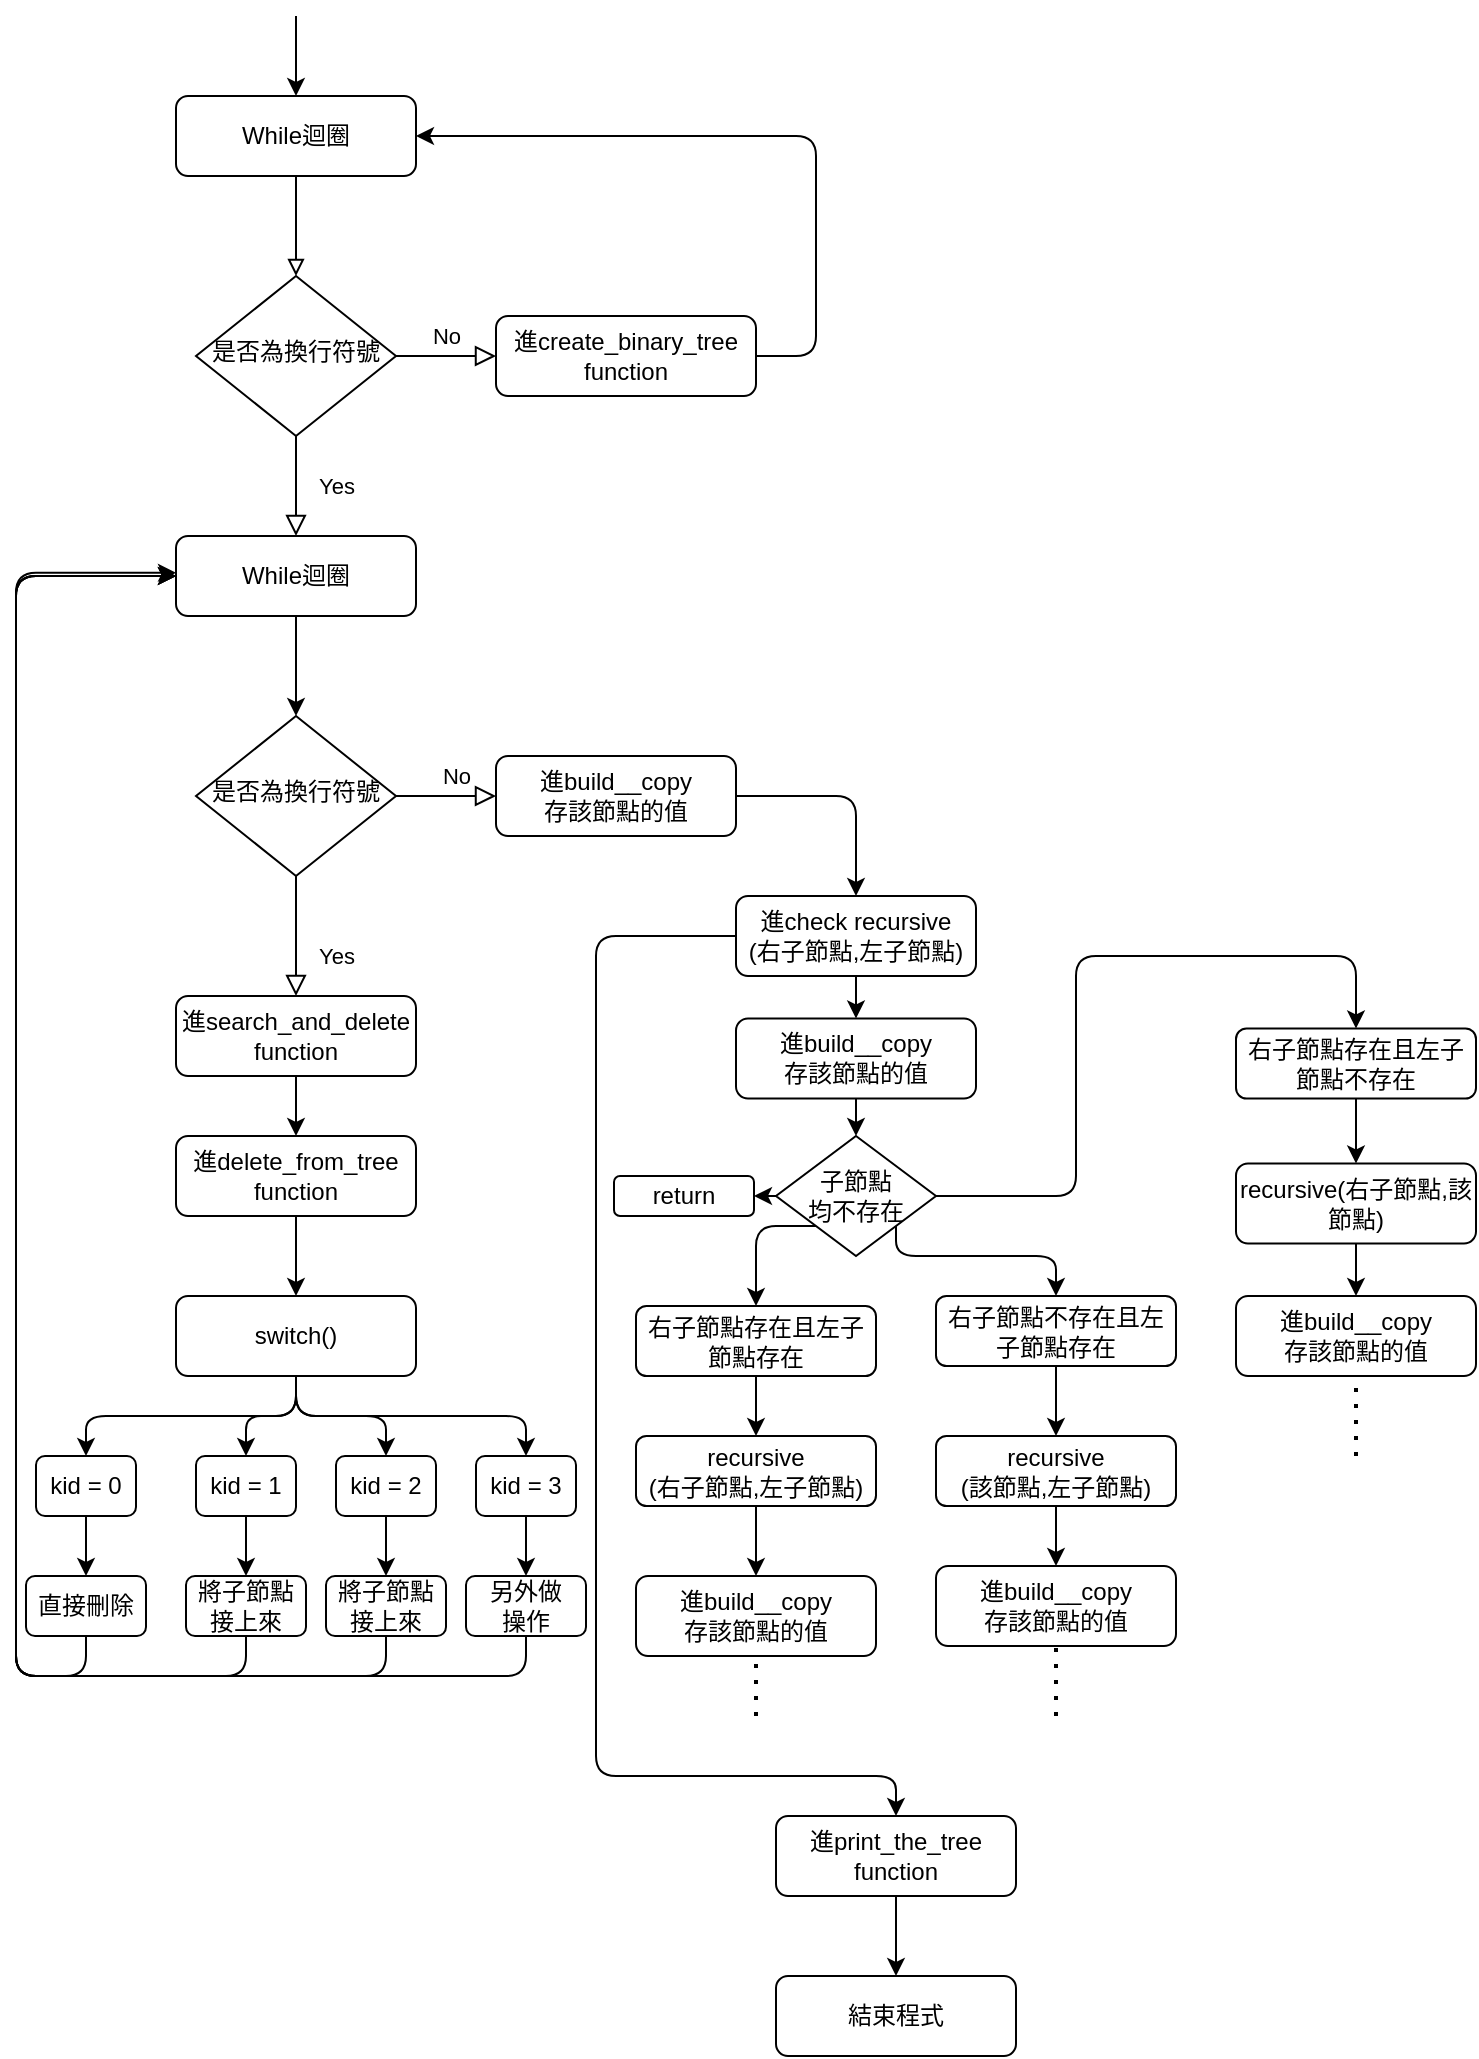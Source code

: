<mxfile version="13.9.2" type="github">
  <diagram id="C5RBs43oDa-KdzZeNtuy" name="Page-1">
    <mxGraphModel dx="865" dy="491" grid="1" gridSize="10" guides="1" tooltips="1" connect="1" arrows="1" fold="1" page="1" pageScale="1" pageWidth="827" pageHeight="1169" math="0" shadow="0">
      <root>
        <mxCell id="WIyWlLk6GJQsqaUBKTNV-0" />
        <mxCell id="WIyWlLk6GJQsqaUBKTNV-1" parent="WIyWlLk6GJQsqaUBKTNV-0" />
        <mxCell id="WIyWlLk6GJQsqaUBKTNV-2" value="" style="rounded=0;html=1;jettySize=auto;orthogonalLoop=1;fontSize=11;endArrow=block;endFill=0;strokeWidth=1;shadow=0;labelBackgroundColor=none;edgeStyle=orthogonalEdgeStyle;" parent="WIyWlLk6GJQsqaUBKTNV-1" source="WIyWlLk6GJQsqaUBKTNV-3" target="WIyWlLk6GJQsqaUBKTNV-6" edge="1">
          <mxGeometry relative="1" as="geometry" />
        </mxCell>
        <mxCell id="WIyWlLk6GJQsqaUBKTNV-3" value="While迴圈" style="rounded=1;whiteSpace=wrap;html=1;fontSize=12;glass=0;strokeWidth=1;shadow=0;" parent="WIyWlLk6GJQsqaUBKTNV-1" vertex="1">
          <mxGeometry x="160" y="80" width="120" height="40" as="geometry" />
        </mxCell>
        <mxCell id="WIyWlLk6GJQsqaUBKTNV-4" value="Yes" style="rounded=0;html=1;jettySize=auto;orthogonalLoop=1;fontSize=11;endArrow=block;endFill=0;endSize=8;strokeWidth=1;shadow=0;labelBackgroundColor=none;edgeStyle=orthogonalEdgeStyle;entryX=0.5;entryY=0;entryDx=0;entryDy=0;" parent="WIyWlLk6GJQsqaUBKTNV-1" source="WIyWlLk6GJQsqaUBKTNV-6" target="262I5HSIsYfROrMzhPJq-1" edge="1">
          <mxGeometry y="20" relative="1" as="geometry">
            <mxPoint as="offset" />
          </mxGeometry>
        </mxCell>
        <mxCell id="WIyWlLk6GJQsqaUBKTNV-5" value="No" style="edgeStyle=orthogonalEdgeStyle;rounded=0;html=1;jettySize=auto;orthogonalLoop=1;fontSize=11;endArrow=block;endFill=0;endSize=8;strokeWidth=1;shadow=0;labelBackgroundColor=none;" parent="WIyWlLk6GJQsqaUBKTNV-1" source="WIyWlLk6GJQsqaUBKTNV-6" target="WIyWlLk6GJQsqaUBKTNV-7" edge="1">
          <mxGeometry y="10" relative="1" as="geometry">
            <mxPoint as="offset" />
          </mxGeometry>
        </mxCell>
        <mxCell id="WIyWlLk6GJQsqaUBKTNV-6" value="是否為換行符號&lt;font size=&quot;1&quot;&gt;&lt;br&gt;&lt;/font&gt;" style="rhombus;whiteSpace=wrap;html=1;shadow=0;fontFamily=Helvetica;fontSize=12;align=center;strokeWidth=1;spacing=6;spacingTop=-4;" parent="WIyWlLk6GJQsqaUBKTNV-1" vertex="1">
          <mxGeometry x="170" y="170" width="100" height="80" as="geometry" />
        </mxCell>
        <mxCell id="262I5HSIsYfROrMzhPJq-4" style="edgeStyle=orthogonalEdgeStyle;rounded=1;orthogonalLoop=1;jettySize=auto;html=1;entryX=1;entryY=0.5;entryDx=0;entryDy=0;" edge="1" parent="WIyWlLk6GJQsqaUBKTNV-1" source="WIyWlLk6GJQsqaUBKTNV-7" target="WIyWlLk6GJQsqaUBKTNV-3">
          <mxGeometry relative="1" as="geometry">
            <mxPoint x="480" y="150" as="targetPoint" />
            <Array as="points">
              <mxPoint x="480" y="210" />
              <mxPoint x="480" y="100" />
            </Array>
          </mxGeometry>
        </mxCell>
        <mxCell id="WIyWlLk6GJQsqaUBKTNV-7" value="進create_binary_tree&lt;br&gt;function" style="rounded=1;whiteSpace=wrap;html=1;fontSize=12;glass=0;strokeWidth=1;shadow=0;" parent="WIyWlLk6GJQsqaUBKTNV-1" vertex="1">
          <mxGeometry x="320" y="190" width="130" height="40" as="geometry" />
        </mxCell>
        <mxCell id="WIyWlLk6GJQsqaUBKTNV-8" value="No" style="rounded=0;html=1;jettySize=auto;orthogonalLoop=1;fontSize=11;endArrow=block;endFill=0;endSize=8;strokeWidth=1;shadow=0;labelBackgroundColor=none;edgeStyle=orthogonalEdgeStyle;" parent="WIyWlLk6GJQsqaUBKTNV-1" source="WIyWlLk6GJQsqaUBKTNV-10" target="WIyWlLk6GJQsqaUBKTNV-11" edge="1">
          <mxGeometry x="0.2" y="10" relative="1" as="geometry">
            <mxPoint as="offset" />
          </mxGeometry>
        </mxCell>
        <mxCell id="WIyWlLk6GJQsqaUBKTNV-10" value="是否為換行符號" style="rhombus;whiteSpace=wrap;html=1;shadow=0;fontFamily=Helvetica;fontSize=12;align=center;strokeWidth=1;spacing=6;spacingTop=-4;" parent="WIyWlLk6GJQsqaUBKTNV-1" vertex="1">
          <mxGeometry x="170" y="390" width="100" height="80" as="geometry" />
        </mxCell>
        <mxCell id="262I5HSIsYfROrMzhPJq-37" style="edgeStyle=orthogonalEdgeStyle;rounded=1;orthogonalLoop=1;jettySize=auto;html=1;exitX=1;exitY=0.5;exitDx=0;exitDy=0;entryX=0.5;entryY=0;entryDx=0;entryDy=0;" edge="1" parent="WIyWlLk6GJQsqaUBKTNV-1" source="WIyWlLk6GJQsqaUBKTNV-11" target="262I5HSIsYfROrMzhPJq-36">
          <mxGeometry relative="1" as="geometry">
            <Array as="points">
              <mxPoint x="500" y="430" />
            </Array>
          </mxGeometry>
        </mxCell>
        <mxCell id="WIyWlLk6GJQsqaUBKTNV-11" value="進build__copy&lt;br&gt;存該節點的值" style="rounded=1;whiteSpace=wrap;html=1;fontSize=12;glass=0;strokeWidth=1;shadow=0;" parent="WIyWlLk6GJQsqaUBKTNV-1" vertex="1">
          <mxGeometry x="320" y="410" width="120" height="40" as="geometry" />
        </mxCell>
        <mxCell id="262I5HSIsYfROrMzhPJq-3" style="edgeStyle=orthogonalEdgeStyle;rounded=1;orthogonalLoop=1;jettySize=auto;html=1;exitX=0.5;exitY=1;exitDx=0;exitDy=0;" edge="1" parent="WIyWlLk6GJQsqaUBKTNV-1" source="262I5HSIsYfROrMzhPJq-1" target="WIyWlLk6GJQsqaUBKTNV-10">
          <mxGeometry relative="1" as="geometry" />
        </mxCell>
        <mxCell id="262I5HSIsYfROrMzhPJq-1" value="While迴圈" style="rounded=1;whiteSpace=wrap;html=1;fontSize=12;glass=0;strokeWidth=1;shadow=0;" vertex="1" parent="WIyWlLk6GJQsqaUBKTNV-1">
          <mxGeometry x="160" y="300" width="120" height="40" as="geometry" />
        </mxCell>
        <mxCell id="262I5HSIsYfROrMzhPJq-5" value="Yes" style="edgeStyle=orthogonalEdgeStyle;rounded=0;html=1;jettySize=auto;orthogonalLoop=1;fontSize=11;endArrow=block;endFill=0;endSize=8;strokeWidth=1;shadow=0;labelBackgroundColor=none;" edge="1" parent="WIyWlLk6GJQsqaUBKTNV-1">
          <mxGeometry x="0.333" y="20" relative="1" as="geometry">
            <mxPoint as="offset" />
            <mxPoint x="220" y="470" as="sourcePoint" />
            <mxPoint x="220" y="530" as="targetPoint" />
          </mxGeometry>
        </mxCell>
        <mxCell id="262I5HSIsYfROrMzhPJq-8" style="edgeStyle=orthogonalEdgeStyle;rounded=1;orthogonalLoop=1;jettySize=auto;html=1;exitX=0.5;exitY=1;exitDx=0;exitDy=0;" edge="1" parent="WIyWlLk6GJQsqaUBKTNV-1" source="262I5HSIsYfROrMzhPJq-6" target="262I5HSIsYfROrMzhPJq-7">
          <mxGeometry relative="1" as="geometry" />
        </mxCell>
        <mxCell id="262I5HSIsYfROrMzhPJq-6" value="進search_and_delete&lt;br&gt;function" style="rounded=1;whiteSpace=wrap;html=1;fontSize=12;glass=0;strokeWidth=1;shadow=0;" vertex="1" parent="WIyWlLk6GJQsqaUBKTNV-1">
          <mxGeometry x="160" y="530" width="120" height="40" as="geometry" />
        </mxCell>
        <mxCell id="262I5HSIsYfROrMzhPJq-16" style="edgeStyle=orthogonalEdgeStyle;rounded=1;orthogonalLoop=1;jettySize=auto;html=1;exitX=0.5;exitY=1;exitDx=0;exitDy=0;entryX=0.5;entryY=0;entryDx=0;entryDy=0;" edge="1" parent="WIyWlLk6GJQsqaUBKTNV-1" source="262I5HSIsYfROrMzhPJq-7" target="262I5HSIsYfROrMzhPJq-9">
          <mxGeometry relative="1" as="geometry" />
        </mxCell>
        <mxCell id="262I5HSIsYfROrMzhPJq-7" value="進delete_from_tree&lt;br&gt;function" style="rounded=1;whiteSpace=wrap;html=1;fontSize=12;glass=0;strokeWidth=1;shadow=0;" vertex="1" parent="WIyWlLk6GJQsqaUBKTNV-1">
          <mxGeometry x="160" y="600" width="120" height="40" as="geometry" />
        </mxCell>
        <mxCell id="262I5HSIsYfROrMzhPJq-17" style="edgeStyle=orthogonalEdgeStyle;rounded=1;orthogonalLoop=1;jettySize=auto;html=1;exitX=0.5;exitY=1;exitDx=0;exitDy=0;entryX=0.5;entryY=0;entryDx=0;entryDy=0;" edge="1" parent="WIyWlLk6GJQsqaUBKTNV-1" source="262I5HSIsYfROrMzhPJq-9" target="262I5HSIsYfROrMzhPJq-10">
          <mxGeometry relative="1" as="geometry">
            <Array as="points">
              <mxPoint x="220" y="740" />
              <mxPoint x="115" y="740" />
            </Array>
          </mxGeometry>
        </mxCell>
        <mxCell id="262I5HSIsYfROrMzhPJq-18" style="edgeStyle=orthogonalEdgeStyle;rounded=1;orthogonalLoop=1;jettySize=auto;html=1;exitX=0.5;exitY=1;exitDx=0;exitDy=0;entryX=0.5;entryY=0;entryDx=0;entryDy=0;" edge="1" parent="WIyWlLk6GJQsqaUBKTNV-1" source="262I5HSIsYfROrMzhPJq-9" target="262I5HSIsYfROrMzhPJq-13">
          <mxGeometry relative="1" as="geometry" />
        </mxCell>
        <mxCell id="262I5HSIsYfROrMzhPJq-19" style="edgeStyle=orthogonalEdgeStyle;rounded=1;orthogonalLoop=1;jettySize=auto;html=1;exitX=0.5;exitY=1;exitDx=0;exitDy=0;entryX=0.5;entryY=0;entryDx=0;entryDy=0;" edge="1" parent="WIyWlLk6GJQsqaUBKTNV-1" source="262I5HSIsYfROrMzhPJq-9" target="262I5HSIsYfROrMzhPJq-12">
          <mxGeometry relative="1" as="geometry" />
        </mxCell>
        <mxCell id="262I5HSIsYfROrMzhPJq-20" style="edgeStyle=orthogonalEdgeStyle;rounded=1;orthogonalLoop=1;jettySize=auto;html=1;exitX=0.5;exitY=1;exitDx=0;exitDy=0;entryX=0.5;entryY=0;entryDx=0;entryDy=0;" edge="1" parent="WIyWlLk6GJQsqaUBKTNV-1" source="262I5HSIsYfROrMzhPJq-9" target="262I5HSIsYfROrMzhPJq-14">
          <mxGeometry relative="1" as="geometry" />
        </mxCell>
        <mxCell id="262I5HSIsYfROrMzhPJq-9" value="switch()" style="rounded=1;whiteSpace=wrap;html=1;fontSize=12;glass=0;strokeWidth=1;shadow=0;" vertex="1" parent="WIyWlLk6GJQsqaUBKTNV-1">
          <mxGeometry x="160" y="680" width="120" height="40" as="geometry" />
        </mxCell>
        <mxCell id="262I5HSIsYfROrMzhPJq-21" style="edgeStyle=orthogonalEdgeStyle;rounded=1;orthogonalLoop=1;jettySize=auto;html=1;exitX=0.5;exitY=1;exitDx=0;exitDy=0;" edge="1" parent="WIyWlLk6GJQsqaUBKTNV-1" source="262I5HSIsYfROrMzhPJq-10">
          <mxGeometry relative="1" as="geometry">
            <mxPoint x="115" y="820" as="targetPoint" />
          </mxGeometry>
        </mxCell>
        <mxCell id="262I5HSIsYfROrMzhPJq-10" value="kid = 0" style="rounded=1;whiteSpace=wrap;html=1;fontSize=12;glass=0;strokeWidth=1;shadow=0;" vertex="1" parent="WIyWlLk6GJQsqaUBKTNV-1">
          <mxGeometry x="90" y="760" width="50" height="30" as="geometry" />
        </mxCell>
        <mxCell id="262I5HSIsYfROrMzhPJq-29" style="edgeStyle=orthogonalEdgeStyle;rounded=1;orthogonalLoop=1;jettySize=auto;html=1;exitX=0.5;exitY=1;exitDx=0;exitDy=0;entryX=0.5;entryY=0;entryDx=0;entryDy=0;" edge="1" parent="WIyWlLk6GJQsqaUBKTNV-1" source="262I5HSIsYfROrMzhPJq-12" target="262I5HSIsYfROrMzhPJq-26">
          <mxGeometry relative="1" as="geometry" />
        </mxCell>
        <mxCell id="262I5HSIsYfROrMzhPJq-12" value="kid = 3" style="rounded=1;whiteSpace=wrap;html=1;fontSize=12;glass=0;strokeWidth=1;shadow=0;" vertex="1" parent="WIyWlLk6GJQsqaUBKTNV-1">
          <mxGeometry x="310" y="760" width="50" height="30" as="geometry" />
        </mxCell>
        <mxCell id="262I5HSIsYfROrMzhPJq-27" style="edgeStyle=orthogonalEdgeStyle;rounded=1;orthogonalLoop=1;jettySize=auto;html=1;exitX=0.5;exitY=1;exitDx=0;exitDy=0;entryX=0.5;entryY=0;entryDx=0;entryDy=0;" edge="1" parent="WIyWlLk6GJQsqaUBKTNV-1" source="262I5HSIsYfROrMzhPJq-13" target="262I5HSIsYfROrMzhPJq-24">
          <mxGeometry relative="1" as="geometry" />
        </mxCell>
        <mxCell id="262I5HSIsYfROrMzhPJq-13" value="kid = 1" style="rounded=1;whiteSpace=wrap;html=1;fontSize=12;glass=0;strokeWidth=1;shadow=0;" vertex="1" parent="WIyWlLk6GJQsqaUBKTNV-1">
          <mxGeometry x="170" y="760" width="50" height="30" as="geometry" />
        </mxCell>
        <mxCell id="262I5HSIsYfROrMzhPJq-28" style="edgeStyle=orthogonalEdgeStyle;rounded=1;orthogonalLoop=1;jettySize=auto;html=1;exitX=0.5;exitY=1;exitDx=0;exitDy=0;" edge="1" parent="WIyWlLk6GJQsqaUBKTNV-1" source="262I5HSIsYfROrMzhPJq-14" target="262I5HSIsYfROrMzhPJq-25">
          <mxGeometry relative="1" as="geometry" />
        </mxCell>
        <mxCell id="262I5HSIsYfROrMzhPJq-14" value="kid = 2" style="rounded=1;whiteSpace=wrap;html=1;fontSize=12;glass=0;strokeWidth=1;shadow=0;" vertex="1" parent="WIyWlLk6GJQsqaUBKTNV-1">
          <mxGeometry x="240" y="760" width="50" height="30" as="geometry" />
        </mxCell>
        <mxCell id="262I5HSIsYfROrMzhPJq-30" style="edgeStyle=orthogonalEdgeStyle;rounded=1;orthogonalLoop=1;jettySize=auto;html=1;exitX=0.5;exitY=1;exitDx=0;exitDy=0;entryX=0;entryY=0.5;entryDx=0;entryDy=0;" edge="1" parent="WIyWlLk6GJQsqaUBKTNV-1" source="262I5HSIsYfROrMzhPJq-22" target="262I5HSIsYfROrMzhPJq-1">
          <mxGeometry relative="1" as="geometry">
            <mxPoint x="150" y="320" as="targetPoint" />
            <Array as="points">
              <mxPoint x="115" y="870" />
              <mxPoint x="80" y="870" />
              <mxPoint x="80" y="320" />
            </Array>
          </mxGeometry>
        </mxCell>
        <mxCell id="262I5HSIsYfROrMzhPJq-22" value="直接刪除" style="rounded=1;whiteSpace=wrap;html=1;fontSize=12;glass=0;strokeWidth=1;shadow=0;" vertex="1" parent="WIyWlLk6GJQsqaUBKTNV-1">
          <mxGeometry x="85" y="820" width="60" height="30" as="geometry" />
        </mxCell>
        <mxCell id="262I5HSIsYfROrMzhPJq-31" style="edgeStyle=orthogonalEdgeStyle;rounded=1;orthogonalLoop=1;jettySize=auto;html=1;exitX=0.5;exitY=1;exitDx=0;exitDy=0;" edge="1" parent="WIyWlLk6GJQsqaUBKTNV-1" source="262I5HSIsYfROrMzhPJq-24">
          <mxGeometry relative="1" as="geometry">
            <mxPoint x="160" y="320" as="targetPoint" />
            <Array as="points">
              <mxPoint x="195" y="870" />
              <mxPoint x="80" y="870" />
              <mxPoint x="80" y="320" />
            </Array>
          </mxGeometry>
        </mxCell>
        <mxCell id="262I5HSIsYfROrMzhPJq-24" value="將子節點接上來" style="rounded=1;whiteSpace=wrap;html=1;fontSize=12;glass=0;strokeWidth=1;shadow=0;" vertex="1" parent="WIyWlLk6GJQsqaUBKTNV-1">
          <mxGeometry x="165" y="820" width="60" height="30" as="geometry" />
        </mxCell>
        <mxCell id="262I5HSIsYfROrMzhPJq-32" style="edgeStyle=orthogonalEdgeStyle;rounded=1;orthogonalLoop=1;jettySize=auto;html=1;exitX=0.5;exitY=1;exitDx=0;exitDy=0;" edge="1" parent="WIyWlLk6GJQsqaUBKTNV-1" source="262I5HSIsYfROrMzhPJq-25">
          <mxGeometry relative="1" as="geometry">
            <mxPoint x="160" y="318.4" as="targetPoint" />
            <Array as="points">
              <mxPoint x="265" y="870" />
              <mxPoint x="80" y="870" />
              <mxPoint x="80" y="318" />
            </Array>
          </mxGeometry>
        </mxCell>
        <mxCell id="262I5HSIsYfROrMzhPJq-25" value="將子節點接上來" style="rounded=1;whiteSpace=wrap;html=1;fontSize=12;glass=0;strokeWidth=1;shadow=0;" vertex="1" parent="WIyWlLk6GJQsqaUBKTNV-1">
          <mxGeometry x="235" y="820" width="60" height="30" as="geometry" />
        </mxCell>
        <mxCell id="262I5HSIsYfROrMzhPJq-34" style="edgeStyle=orthogonalEdgeStyle;rounded=1;orthogonalLoop=1;jettySize=auto;html=1;exitX=0.5;exitY=1;exitDx=0;exitDy=0;" edge="1" parent="WIyWlLk6GJQsqaUBKTNV-1" source="262I5HSIsYfROrMzhPJq-26">
          <mxGeometry relative="1" as="geometry">
            <mxPoint x="160" y="320" as="targetPoint" />
            <Array as="points">
              <mxPoint x="335" y="870" />
              <mxPoint x="80" y="870" />
              <mxPoint x="80" y="320" />
            </Array>
          </mxGeometry>
        </mxCell>
        <mxCell id="262I5HSIsYfROrMzhPJq-26" value="另外做&lt;br&gt;操作" style="rounded=1;whiteSpace=wrap;html=1;fontSize=12;glass=0;strokeWidth=1;shadow=0;" vertex="1" parent="WIyWlLk6GJQsqaUBKTNV-1">
          <mxGeometry x="305" y="820" width="60" height="30" as="geometry" />
        </mxCell>
        <mxCell id="262I5HSIsYfROrMzhPJq-35" value="" style="endArrow=classic;html=1;entryX=0.5;entryY=0;entryDx=0;entryDy=0;" edge="1" parent="WIyWlLk6GJQsqaUBKTNV-1" target="WIyWlLk6GJQsqaUBKTNV-3">
          <mxGeometry width="50" height="50" relative="1" as="geometry">
            <mxPoint x="220" y="40" as="sourcePoint" />
            <mxPoint x="290" y="50" as="targetPoint" />
          </mxGeometry>
        </mxCell>
        <mxCell id="262I5HSIsYfROrMzhPJq-60" style="edgeStyle=orthogonalEdgeStyle;rounded=1;orthogonalLoop=1;jettySize=auto;html=1;exitX=0.5;exitY=1;exitDx=0;exitDy=0;" edge="1" parent="WIyWlLk6GJQsqaUBKTNV-1" source="262I5HSIsYfROrMzhPJq-36" target="262I5HSIsYfROrMzhPJq-59">
          <mxGeometry relative="1" as="geometry" />
        </mxCell>
        <mxCell id="262I5HSIsYfROrMzhPJq-85" style="edgeStyle=orthogonalEdgeStyle;rounded=1;orthogonalLoop=1;jettySize=auto;html=1;exitX=0;exitY=0.5;exitDx=0;exitDy=0;" edge="1" parent="WIyWlLk6GJQsqaUBKTNV-1" source="262I5HSIsYfROrMzhPJq-36" target="262I5HSIsYfROrMzhPJq-86">
          <mxGeometry relative="1" as="geometry">
            <mxPoint x="520" y="952" as="targetPoint" />
            <Array as="points">
              <mxPoint x="370" y="500" />
              <mxPoint x="370" y="920" />
              <mxPoint x="520" y="920" />
            </Array>
          </mxGeometry>
        </mxCell>
        <mxCell id="262I5HSIsYfROrMzhPJq-36" value="進check recursive&lt;br&gt;(右子節點,左子節點)" style="rounded=1;whiteSpace=wrap;html=1;fontSize=12;glass=0;strokeWidth=1;shadow=0;" vertex="1" parent="WIyWlLk6GJQsqaUBKTNV-1">
          <mxGeometry x="440" y="480" width="120" height="40" as="geometry" />
        </mxCell>
        <mxCell id="262I5HSIsYfROrMzhPJq-40" style="edgeStyle=orthogonalEdgeStyle;rounded=1;orthogonalLoop=1;jettySize=auto;html=1;exitX=0;exitY=0.5;exitDx=0;exitDy=0;entryX=1;entryY=0.5;entryDx=0;entryDy=0;" edge="1" parent="WIyWlLk6GJQsqaUBKTNV-1" source="262I5HSIsYfROrMzhPJq-38" target="262I5HSIsYfROrMzhPJq-39">
          <mxGeometry relative="1" as="geometry" />
        </mxCell>
        <mxCell id="262I5HSIsYfROrMzhPJq-43" value="" style="edgeStyle=orthogonalEdgeStyle;rounded=1;orthogonalLoop=1;jettySize=auto;html=1;" edge="1" parent="WIyWlLk6GJQsqaUBKTNV-1" source="262I5HSIsYfROrMzhPJq-38" target="262I5HSIsYfROrMzhPJq-42">
          <mxGeometry relative="1" as="geometry">
            <Array as="points">
              <mxPoint x="610" y="630" />
              <mxPoint x="610" y="510" />
              <mxPoint x="750" y="510" />
            </Array>
          </mxGeometry>
        </mxCell>
        <mxCell id="262I5HSIsYfROrMzhPJq-52" style="edgeStyle=orthogonalEdgeStyle;rounded=1;orthogonalLoop=1;jettySize=auto;html=1;exitX=1;exitY=1;exitDx=0;exitDy=0;entryX=0.5;entryY=0;entryDx=0;entryDy=0;" edge="1" parent="WIyWlLk6GJQsqaUBKTNV-1" source="262I5HSIsYfROrMzhPJq-38" target="262I5HSIsYfROrMzhPJq-51">
          <mxGeometry relative="1" as="geometry">
            <Array as="points">
              <mxPoint x="520" y="660" />
              <mxPoint x="600" y="660" />
            </Array>
          </mxGeometry>
        </mxCell>
        <mxCell id="262I5HSIsYfROrMzhPJq-77" style="edgeStyle=orthogonalEdgeStyle;rounded=1;orthogonalLoop=1;jettySize=auto;html=1;exitX=0;exitY=1;exitDx=0;exitDy=0;" edge="1" parent="WIyWlLk6GJQsqaUBKTNV-1" source="262I5HSIsYfROrMzhPJq-38" target="262I5HSIsYfROrMzhPJq-76">
          <mxGeometry relative="1" as="geometry">
            <Array as="points">
              <mxPoint x="450" y="645" />
            </Array>
          </mxGeometry>
        </mxCell>
        <mxCell id="262I5HSIsYfROrMzhPJq-38" value="子節點&lt;br&gt;均不存在" style="rhombus;whiteSpace=wrap;html=1;" vertex="1" parent="WIyWlLk6GJQsqaUBKTNV-1">
          <mxGeometry x="460" y="600" width="80" height="60" as="geometry" />
        </mxCell>
        <mxCell id="262I5HSIsYfROrMzhPJq-39" value="return" style="rounded=1;whiteSpace=wrap;html=1;" vertex="1" parent="WIyWlLk6GJQsqaUBKTNV-1">
          <mxGeometry x="379" y="620" width="70" height="20" as="geometry" />
        </mxCell>
        <mxCell id="262I5HSIsYfROrMzhPJq-47" style="edgeStyle=orthogonalEdgeStyle;rounded=1;orthogonalLoop=1;jettySize=auto;html=1;exitX=0.5;exitY=1;exitDx=0;exitDy=0;entryX=0.5;entryY=0;entryDx=0;entryDy=0;" edge="1" parent="WIyWlLk6GJQsqaUBKTNV-1" source="262I5HSIsYfROrMzhPJq-42" target="262I5HSIsYfROrMzhPJq-46">
          <mxGeometry relative="1" as="geometry" />
        </mxCell>
        <mxCell id="262I5HSIsYfROrMzhPJq-42" value="右子節點存在且左子節點不存在" style="rounded=1;whiteSpace=wrap;html=1;fontSize=12;glass=0;strokeWidth=1;shadow=0;" vertex="1" parent="WIyWlLk6GJQsqaUBKTNV-1">
          <mxGeometry x="690" y="546.25" width="120" height="35" as="geometry" />
        </mxCell>
        <mxCell id="262I5HSIsYfROrMzhPJq-65" style="edgeStyle=orthogonalEdgeStyle;rounded=1;orthogonalLoop=1;jettySize=auto;html=1;exitX=0.5;exitY=1;exitDx=0;exitDy=0;entryX=0.5;entryY=0;entryDx=0;entryDy=0;" edge="1" parent="WIyWlLk6GJQsqaUBKTNV-1" source="262I5HSIsYfROrMzhPJq-46" target="262I5HSIsYfROrMzhPJq-62">
          <mxGeometry relative="1" as="geometry" />
        </mxCell>
        <mxCell id="262I5HSIsYfROrMzhPJq-46" value="recursive(右子節點,該節點)" style="rounded=1;whiteSpace=wrap;html=1;fontSize=12;glass=0;strokeWidth=1;shadow=0;" vertex="1" parent="WIyWlLk6GJQsqaUBKTNV-1">
          <mxGeometry x="690" y="613.75" width="120" height="40" as="geometry" />
        </mxCell>
        <mxCell id="262I5HSIsYfROrMzhPJq-55" style="edgeStyle=orthogonalEdgeStyle;rounded=1;orthogonalLoop=1;jettySize=auto;html=1;exitX=0.5;exitY=1;exitDx=0;exitDy=0;entryX=0.5;entryY=0;entryDx=0;entryDy=0;" edge="1" parent="WIyWlLk6GJQsqaUBKTNV-1" source="262I5HSIsYfROrMzhPJq-51" target="262I5HSIsYfROrMzhPJq-53">
          <mxGeometry relative="1" as="geometry">
            <mxPoint x="600" y="750" as="targetPoint" />
          </mxGeometry>
        </mxCell>
        <mxCell id="262I5HSIsYfROrMzhPJq-51" value="右子節點不存在且左子節點存在" style="rounded=1;whiteSpace=wrap;html=1;fontSize=12;glass=0;strokeWidth=1;shadow=0;" vertex="1" parent="WIyWlLk6GJQsqaUBKTNV-1">
          <mxGeometry x="540" y="680" width="120" height="35" as="geometry" />
        </mxCell>
        <mxCell id="262I5HSIsYfROrMzhPJq-69" style="edgeStyle=orthogonalEdgeStyle;rounded=1;orthogonalLoop=1;jettySize=auto;html=1;exitX=0.5;exitY=1;exitDx=0;exitDy=0;entryX=0.5;entryY=0;entryDx=0;entryDy=0;" edge="1" parent="WIyWlLk6GJQsqaUBKTNV-1" source="262I5HSIsYfROrMzhPJq-53" target="262I5HSIsYfROrMzhPJq-66">
          <mxGeometry relative="1" as="geometry" />
        </mxCell>
        <mxCell id="262I5HSIsYfROrMzhPJq-53" value="recursive&lt;br&gt;(該節點,左子節點)" style="rounded=1;whiteSpace=wrap;html=1;fontSize=12;glass=0;strokeWidth=1;shadow=0;" vertex="1" parent="WIyWlLk6GJQsqaUBKTNV-1">
          <mxGeometry x="540" y="750" width="120" height="35" as="geometry" />
        </mxCell>
        <mxCell id="262I5HSIsYfROrMzhPJq-58" style="edgeStyle=orthogonalEdgeStyle;rounded=1;orthogonalLoop=1;jettySize=auto;html=1;exitX=0.5;exitY=1;exitDx=0;exitDy=0;" edge="1" parent="WIyWlLk6GJQsqaUBKTNV-1" source="262I5HSIsYfROrMzhPJq-36" target="262I5HSIsYfROrMzhPJq-36">
          <mxGeometry relative="1" as="geometry" />
        </mxCell>
        <mxCell id="262I5HSIsYfROrMzhPJq-61" style="edgeStyle=orthogonalEdgeStyle;rounded=1;orthogonalLoop=1;jettySize=auto;html=1;exitX=0.5;exitY=1;exitDx=0;exitDy=0;entryX=0.5;entryY=0;entryDx=0;entryDy=0;" edge="1" parent="WIyWlLk6GJQsqaUBKTNV-1" source="262I5HSIsYfROrMzhPJq-59" target="262I5HSIsYfROrMzhPJq-38">
          <mxGeometry relative="1" as="geometry" />
        </mxCell>
        <mxCell id="262I5HSIsYfROrMzhPJq-59" value="進build__copy&lt;br&gt;存該節點的值" style="rounded=1;whiteSpace=wrap;html=1;fontSize=12;glass=0;strokeWidth=1;shadow=0;" vertex="1" parent="WIyWlLk6GJQsqaUBKTNV-1">
          <mxGeometry x="440" y="541.25" width="120" height="40" as="geometry" />
        </mxCell>
        <mxCell id="262I5HSIsYfROrMzhPJq-62" value="進build__copy&lt;br&gt;存該節點的值" style="rounded=1;whiteSpace=wrap;html=1;fontSize=12;glass=0;strokeWidth=1;shadow=0;" vertex="1" parent="WIyWlLk6GJQsqaUBKTNV-1">
          <mxGeometry x="690" y="680" width="120" height="40" as="geometry" />
        </mxCell>
        <mxCell id="262I5HSIsYfROrMzhPJq-66" value="進build__copy&lt;br&gt;存該節點的值" style="rounded=1;whiteSpace=wrap;html=1;fontSize=12;glass=0;strokeWidth=1;shadow=0;" vertex="1" parent="WIyWlLk6GJQsqaUBKTNV-1">
          <mxGeometry x="540" y="815" width="120" height="40" as="geometry" />
        </mxCell>
        <mxCell id="262I5HSIsYfROrMzhPJq-71" value="" style="endArrow=none;dashed=1;html=1;dashPattern=1 3;strokeWidth=2;entryX=0.5;entryY=1;entryDx=0;entryDy=0;" edge="1" parent="WIyWlLk6GJQsqaUBKTNV-1" target="262I5HSIsYfROrMzhPJq-66">
          <mxGeometry width="50" height="50" relative="1" as="geometry">
            <mxPoint x="600" y="890" as="sourcePoint" />
            <mxPoint x="600" y="860" as="targetPoint" />
          </mxGeometry>
        </mxCell>
        <mxCell id="262I5HSIsYfROrMzhPJq-72" value="" style="endArrow=none;dashed=1;html=1;dashPattern=1 3;strokeWidth=2;entryX=0.5;entryY=1;entryDx=0;entryDy=0;" edge="1" parent="WIyWlLk6GJQsqaUBKTNV-1" target="262I5HSIsYfROrMzhPJq-62">
          <mxGeometry width="50" height="50" relative="1" as="geometry">
            <mxPoint x="750" y="760" as="sourcePoint" />
            <mxPoint x="610" y="865" as="targetPoint" />
            <Array as="points">
              <mxPoint x="750" y="760" />
            </Array>
          </mxGeometry>
        </mxCell>
        <mxCell id="262I5HSIsYfROrMzhPJq-81" style="edgeStyle=orthogonalEdgeStyle;rounded=1;orthogonalLoop=1;jettySize=auto;html=1;exitX=0.5;exitY=1;exitDx=0;exitDy=0;" edge="1" parent="WIyWlLk6GJQsqaUBKTNV-1" source="262I5HSIsYfROrMzhPJq-76" target="262I5HSIsYfROrMzhPJq-79">
          <mxGeometry relative="1" as="geometry" />
        </mxCell>
        <mxCell id="262I5HSIsYfROrMzhPJq-76" value="右子節點存在且左子節點存在" style="rounded=1;whiteSpace=wrap;html=1;fontSize=12;glass=0;strokeWidth=1;shadow=0;" vertex="1" parent="WIyWlLk6GJQsqaUBKTNV-1">
          <mxGeometry x="390" y="685" width="120" height="35" as="geometry" />
        </mxCell>
        <mxCell id="262I5HSIsYfROrMzhPJq-83" style="edgeStyle=orthogonalEdgeStyle;rounded=1;orthogonalLoop=1;jettySize=auto;html=1;exitX=0.5;exitY=1;exitDx=0;exitDy=0;entryX=0.5;entryY=0;entryDx=0;entryDy=0;" edge="1" parent="WIyWlLk6GJQsqaUBKTNV-1" source="262I5HSIsYfROrMzhPJq-79" target="262I5HSIsYfROrMzhPJq-82">
          <mxGeometry relative="1" as="geometry" />
        </mxCell>
        <mxCell id="262I5HSIsYfROrMzhPJq-79" value="recursive&lt;br&gt;(右子節點,左子節點)" style="rounded=1;whiteSpace=wrap;html=1;fontSize=12;glass=0;strokeWidth=1;shadow=0;" vertex="1" parent="WIyWlLk6GJQsqaUBKTNV-1">
          <mxGeometry x="390" y="750" width="120" height="35" as="geometry" />
        </mxCell>
        <mxCell id="262I5HSIsYfROrMzhPJq-82" value="進build__copy&lt;br&gt;存該節點的值" style="rounded=1;whiteSpace=wrap;html=1;fontSize=12;glass=0;strokeWidth=1;shadow=0;" vertex="1" parent="WIyWlLk6GJQsqaUBKTNV-1">
          <mxGeometry x="390" y="820" width="120" height="40" as="geometry" />
        </mxCell>
        <mxCell id="262I5HSIsYfROrMzhPJq-84" value="" style="endArrow=none;dashed=1;html=1;dashPattern=1 3;strokeWidth=2;entryX=0.5;entryY=1;entryDx=0;entryDy=0;" edge="1" parent="WIyWlLk6GJQsqaUBKTNV-1" target="262I5HSIsYfROrMzhPJq-82">
          <mxGeometry width="50" height="50" relative="1" as="geometry">
            <mxPoint x="450" y="890" as="sourcePoint" />
            <mxPoint x="610" y="865" as="targetPoint" />
          </mxGeometry>
        </mxCell>
        <mxCell id="262I5HSIsYfROrMzhPJq-92" style="edgeStyle=orthogonalEdgeStyle;rounded=1;orthogonalLoop=1;jettySize=auto;html=1;exitX=0.5;exitY=1;exitDx=0;exitDy=0;" edge="1" parent="WIyWlLk6GJQsqaUBKTNV-1" source="262I5HSIsYfROrMzhPJq-86" target="262I5HSIsYfROrMzhPJq-89">
          <mxGeometry relative="1" as="geometry" />
        </mxCell>
        <mxCell id="262I5HSIsYfROrMzhPJq-86" value="進print_the_tree&lt;br&gt;function" style="rounded=1;whiteSpace=wrap;html=1;" vertex="1" parent="WIyWlLk6GJQsqaUBKTNV-1">
          <mxGeometry x="460" y="940" width="120" height="40" as="geometry" />
        </mxCell>
        <mxCell id="262I5HSIsYfROrMzhPJq-89" value="結束程式" style="rounded=1;whiteSpace=wrap;html=1;" vertex="1" parent="WIyWlLk6GJQsqaUBKTNV-1">
          <mxGeometry x="460" y="1020" width="120" height="40" as="geometry" />
        </mxCell>
      </root>
    </mxGraphModel>
  </diagram>
</mxfile>
